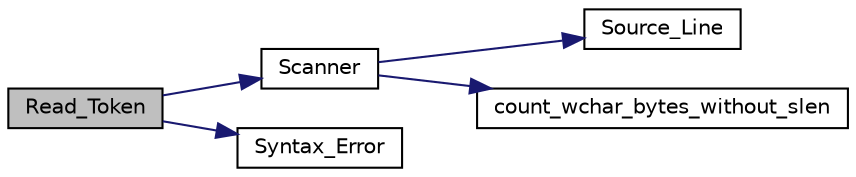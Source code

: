 digraph "Read_Token"
{
  edge [fontname="Helvetica",fontsize="10",labelfontname="Helvetica",labelfontsize="10"];
  node [fontname="Helvetica",fontsize="10",shape=record];
  rankdir="LR";
  Node1 [label="Read_Token",height=0.2,width=0.4,color="black", fillcolor="grey75", style="filled", fontcolor="black"];
  Node1 -> Node2 [color="midnightblue",fontsize="10",style="solid"];
  Node2 [label="Scanner",height=0.2,width=0.4,color="black", fillcolor="white", style="filled",URL="$wam__parser_8c.html#a64fdc935c8fc1d423009fe985ae51cc8"];
  Node2 -> Node3 [color="midnightblue",fontsize="10",style="solid"];
  Node3 [label="Source_Line",height=0.2,width=0.4,color="black", fillcolor="white", style="filled",URL="$sparc64__any_8c.html#a2bd658adcb7b278aebdd8e39dd352d0f"];
  Node2 -> Node4 [color="midnightblue",fontsize="10",style="solid"];
  Node4 [label="count_wchar_bytes_without_slen",height=0.2,width=0.4,color="black", fillcolor="white", style="filled",URL="$pl__wchar_8c.html#a118e1ed8186e82a376d922702a7a8a82"];
  Node1 -> Node5 [color="midnightblue",fontsize="10",style="solid"];
  Node5 [label="Syntax_Error",height=0.2,width=0.4,color="black", fillcolor="white", style="filled",URL="$wam__parser_8c.html#a00f9ed3bd2f87261ec6e2f0fa667dfce"];
}
